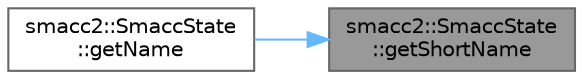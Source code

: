 digraph "smacc2::SmaccState::getShortName"
{
 // LATEX_PDF_SIZE
  bgcolor="transparent";
  edge [fontname=Helvetica,fontsize=10,labelfontname=Helvetica,labelfontsize=10];
  node [fontname=Helvetica,fontsize=10,shape=box,height=0.2,width=0.4];
  rankdir="RL";
  Node1 [label="smacc2::SmaccState\l::getShortName",height=0.2,width=0.4,color="gray40", fillcolor="grey60", style="filled", fontcolor="black",tooltip=" "];
  Node1 -> Node2 [dir="back",color="steelblue1",style="solid"];
  Node2 [label="smacc2::SmaccState\l::getName",height=0.2,width=0.4,color="grey40", fillcolor="white", style="filled",URL="$classsmacc2_1_1SmaccState.html#ab19841bf2627c8cbdce0e05a6d44c60c",tooltip=" "];
}
